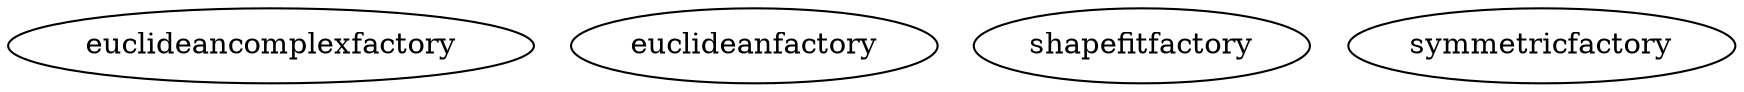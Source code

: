 /* Created by mdot for Matlab */
digraph m2html {

  euclideancomplexfactory [URL="euclideancomplexfactory.html"];
  euclideanfactory [URL="euclideanfactory.html"];
  shapefitfactory [URL="shapefitfactory.html"];
  symmetricfactory [URL="symmetricfactory.html"];
}
